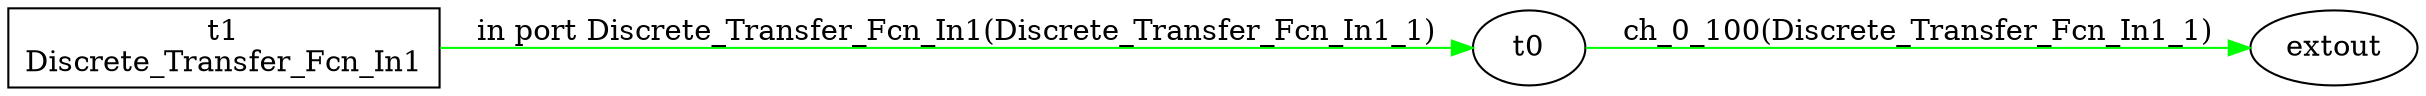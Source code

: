 digraph csp {
	graph [rankdir=LR];
	extout	 [label=extout];
	t0 -> extout	 [color=green,
		label="ch_0_100(Discrete_Transfer_Fcn_In1_1)"];
	Discrete_Transfer_Fcn_In1	 [label="t1\nDiscrete_Transfer_Fcn_In1",
		shape=box];
	Discrete_Transfer_Fcn_In1 -> t0	 [color=green,
		label="in port Discrete_Transfer_Fcn_In1(Discrete_Transfer_Fcn_In1_1)"];
}
